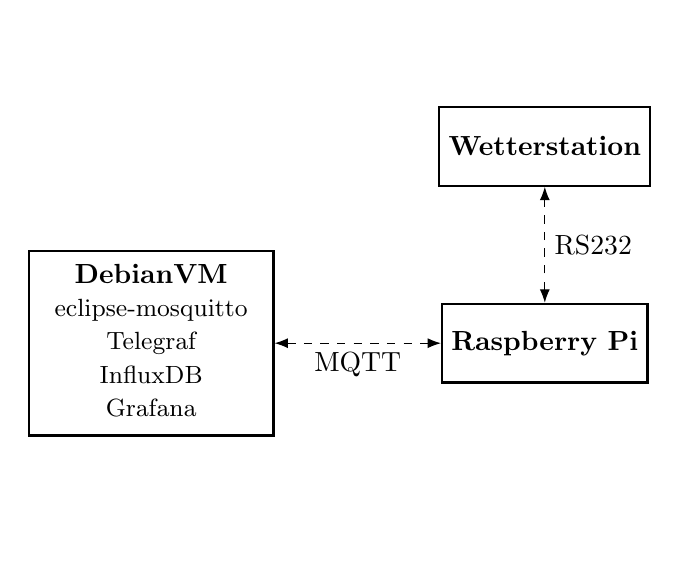 \begin{tikzpicture}	
		\draw[step=1.0,white,thin] (-7.5,-1) grid (0.5,5.5);
		\tikzset{doubleblock/.style={ shape=rectangle,draw,fill=white,tape bend top=none, copy shadow}}
		\tikzset{multiblock/.style={ shape=rectangle,draw,fill=white,tape bend top=none, double copy shadow}}

		\node (rPi) at (-1,1.5) [draw,thick,minimum width=2cm,minimum height=1cm] {\textbf{Raspberry Pi}};
		\node (wetterstation) at (-1,4) [draw,thick,minimum width=2cm,minimum height=1cm] {\textbf{Wetterstation}};
		\node (debianVM) at (-6,1.5) [draw,thick,minimum width=2cm,minimum height=1cm] {{\begin{tabular}{c}
    \textbf{DebianVM} \\
	\small eclipse-mosquitto\\
    \small Telegraf \\ 
    \small InfluxDB\\
	\small Grafana\\
\end{tabular}}};

		\draw[Latex-Latex,dashed] (rPi) -- node[right] {RS232} (wetterstation.south);
		\draw[Latex-Latex,dashed] (debianVM.east) -- node[below] {MQTT} (rPi.west);
\end{tikzpicture}
